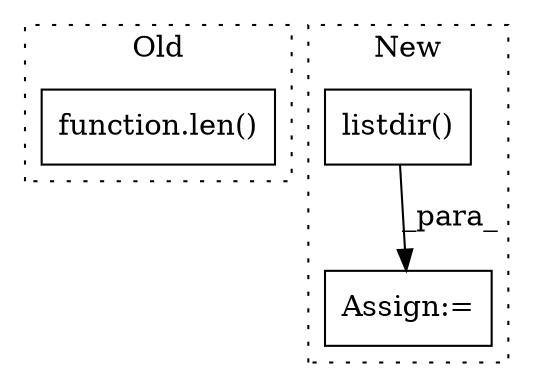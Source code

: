 digraph G {
subgraph cluster0 {
1 [label="function.len()" a="75" s="623,632" l="4,1" shape="box"];
label = "Old";
style="dotted";
}
subgraph cluster1 {
2 [label="listdir()" a="75" s="2703,2744" l="11,1" shape="box"];
3 [label="Assign:=" a="68" s="2700" l="3" shape="box"];
label = "New";
style="dotted";
}
2 -> 3 [label="_para_"];
}